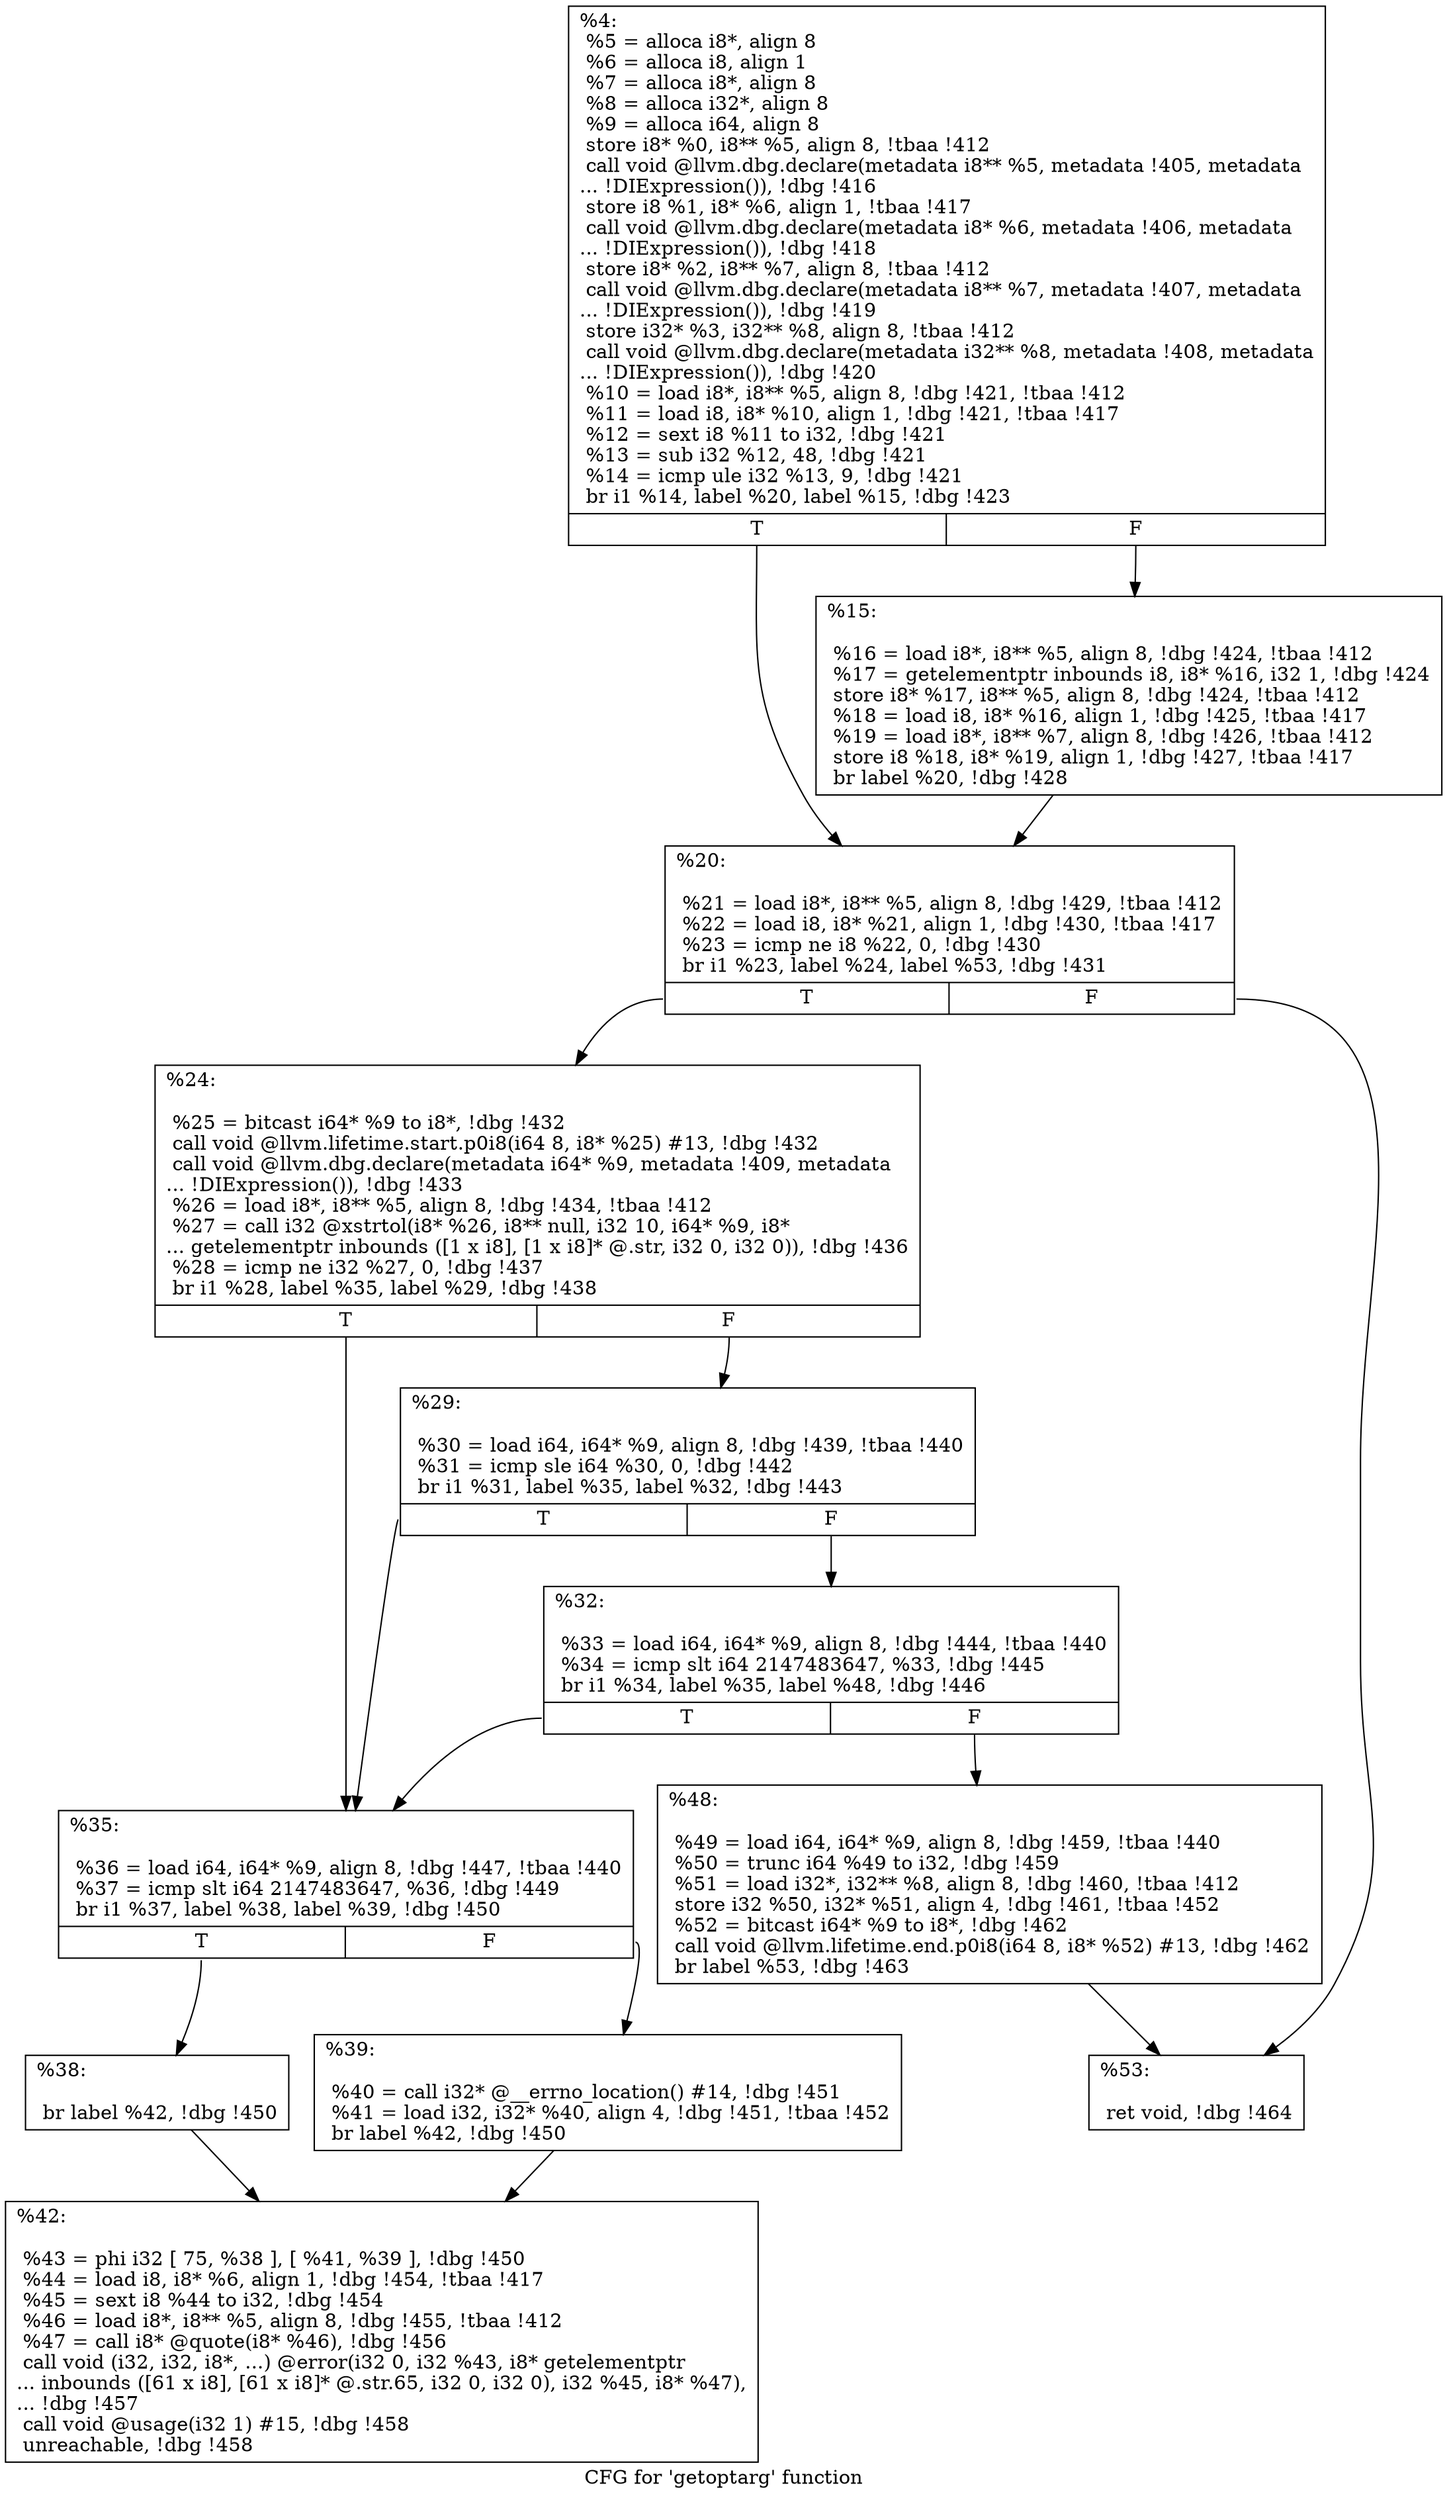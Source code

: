 digraph "CFG for 'getoptarg' function" {
	label="CFG for 'getoptarg' function";

	Node0x2068d30 [shape=record,label="{%4:\l  %5 = alloca i8*, align 8\l  %6 = alloca i8, align 1\l  %7 = alloca i8*, align 8\l  %8 = alloca i32*, align 8\l  %9 = alloca i64, align 8\l  store i8* %0, i8** %5, align 8, !tbaa !412\l  call void @llvm.dbg.declare(metadata i8** %5, metadata !405, metadata\l... !DIExpression()), !dbg !416\l  store i8 %1, i8* %6, align 1, !tbaa !417\l  call void @llvm.dbg.declare(metadata i8* %6, metadata !406, metadata\l... !DIExpression()), !dbg !418\l  store i8* %2, i8** %7, align 8, !tbaa !412\l  call void @llvm.dbg.declare(metadata i8** %7, metadata !407, metadata\l... !DIExpression()), !dbg !419\l  store i32* %3, i32** %8, align 8, !tbaa !412\l  call void @llvm.dbg.declare(metadata i32** %8, metadata !408, metadata\l... !DIExpression()), !dbg !420\l  %10 = load i8*, i8** %5, align 8, !dbg !421, !tbaa !412\l  %11 = load i8, i8* %10, align 1, !dbg !421, !tbaa !417\l  %12 = sext i8 %11 to i32, !dbg !421\l  %13 = sub i32 %12, 48, !dbg !421\l  %14 = icmp ule i32 %13, 9, !dbg !421\l  br i1 %14, label %20, label %15, !dbg !423\l|{<s0>T|<s1>F}}"];
	Node0x2068d30:s0 -> Node0x20730f0;
	Node0x2068d30:s1 -> Node0x20730a0;
	Node0x20730a0 [shape=record,label="{%15:\l\l  %16 = load i8*, i8** %5, align 8, !dbg !424, !tbaa !412\l  %17 = getelementptr inbounds i8, i8* %16, i32 1, !dbg !424\l  store i8* %17, i8** %5, align 8, !dbg !424, !tbaa !412\l  %18 = load i8, i8* %16, align 1, !dbg !425, !tbaa !417\l  %19 = load i8*, i8** %7, align 8, !dbg !426, !tbaa !412\l  store i8 %18, i8* %19, align 1, !dbg !427, !tbaa !417\l  br label %20, !dbg !428\l}"];
	Node0x20730a0 -> Node0x20730f0;
	Node0x20730f0 [shape=record,label="{%20:\l\l  %21 = load i8*, i8** %5, align 8, !dbg !429, !tbaa !412\l  %22 = load i8, i8* %21, align 1, !dbg !430, !tbaa !417\l  %23 = icmp ne i8 %22, 0, !dbg !430\l  br i1 %23, label %24, label %53, !dbg !431\l|{<s0>T|<s1>F}}"];
	Node0x20730f0:s0 -> Node0x2073140;
	Node0x20730f0:s1 -> Node0x20733c0;
	Node0x2073140 [shape=record,label="{%24:\l\l  %25 = bitcast i64* %9 to i8*, !dbg !432\l  call void @llvm.lifetime.start.p0i8(i64 8, i8* %25) #13, !dbg !432\l  call void @llvm.dbg.declare(metadata i64* %9, metadata !409, metadata\l... !DIExpression()), !dbg !433\l  %26 = load i8*, i8** %5, align 8, !dbg !434, !tbaa !412\l  %27 = call i32 @xstrtol(i8* %26, i8** null, i32 10, i64* %9, i8*\l... getelementptr inbounds ([1 x i8], [1 x i8]* @.str, i32 0, i32 0)), !dbg !436\l  %28 = icmp ne i32 %27, 0, !dbg !437\l  br i1 %28, label %35, label %29, !dbg !438\l|{<s0>T|<s1>F}}"];
	Node0x2073140:s0 -> Node0x2073230;
	Node0x2073140:s1 -> Node0x2073190;
	Node0x2073190 [shape=record,label="{%29:\l\l  %30 = load i64, i64* %9, align 8, !dbg !439, !tbaa !440\l  %31 = icmp sle i64 %30, 0, !dbg !442\l  br i1 %31, label %35, label %32, !dbg !443\l|{<s0>T|<s1>F}}"];
	Node0x2073190:s0 -> Node0x2073230;
	Node0x2073190:s1 -> Node0x20731e0;
	Node0x20731e0 [shape=record,label="{%32:\l\l  %33 = load i64, i64* %9, align 8, !dbg !444, !tbaa !440\l  %34 = icmp slt i64 2147483647, %33, !dbg !445\l  br i1 %34, label %35, label %48, !dbg !446\l|{<s0>T|<s1>F}}"];
	Node0x20731e0:s0 -> Node0x2073230;
	Node0x20731e0:s1 -> Node0x2073370;
	Node0x2073230 [shape=record,label="{%35:\l\l  %36 = load i64, i64* %9, align 8, !dbg !447, !tbaa !440\l  %37 = icmp slt i64 2147483647, %36, !dbg !449\l  br i1 %37, label %38, label %39, !dbg !450\l|{<s0>T|<s1>F}}"];
	Node0x2073230:s0 -> Node0x2073280;
	Node0x2073230:s1 -> Node0x20732d0;
	Node0x2073280 [shape=record,label="{%38:\l\l  br label %42, !dbg !450\l}"];
	Node0x2073280 -> Node0x2073320;
	Node0x20732d0 [shape=record,label="{%39:\l\l  %40 = call i32* @__errno_location() #14, !dbg !451\l  %41 = load i32, i32* %40, align 4, !dbg !451, !tbaa !452\l  br label %42, !dbg !450\l}"];
	Node0x20732d0 -> Node0x2073320;
	Node0x2073320 [shape=record,label="{%42:\l\l  %43 = phi i32 [ 75, %38 ], [ %41, %39 ], !dbg !450\l  %44 = load i8, i8* %6, align 1, !dbg !454, !tbaa !417\l  %45 = sext i8 %44 to i32, !dbg !454\l  %46 = load i8*, i8** %5, align 8, !dbg !455, !tbaa !412\l  %47 = call i8* @quote(i8* %46), !dbg !456\l  call void (i32, i32, i8*, ...) @error(i32 0, i32 %43, i8* getelementptr\l... inbounds ([61 x i8], [61 x i8]* @.str.65, i32 0, i32 0), i32 %45, i8* %47),\l... !dbg !457\l  call void @usage(i32 1) #15, !dbg !458\l  unreachable, !dbg !458\l}"];
	Node0x2073370 [shape=record,label="{%48:\l\l  %49 = load i64, i64* %9, align 8, !dbg !459, !tbaa !440\l  %50 = trunc i64 %49 to i32, !dbg !459\l  %51 = load i32*, i32** %8, align 8, !dbg !460, !tbaa !412\l  store i32 %50, i32* %51, align 4, !dbg !461, !tbaa !452\l  %52 = bitcast i64* %9 to i8*, !dbg !462\l  call void @llvm.lifetime.end.p0i8(i64 8, i8* %52) #13, !dbg !462\l  br label %53, !dbg !463\l}"];
	Node0x2073370 -> Node0x20733c0;
	Node0x20733c0 [shape=record,label="{%53:\l\l  ret void, !dbg !464\l}"];
}

